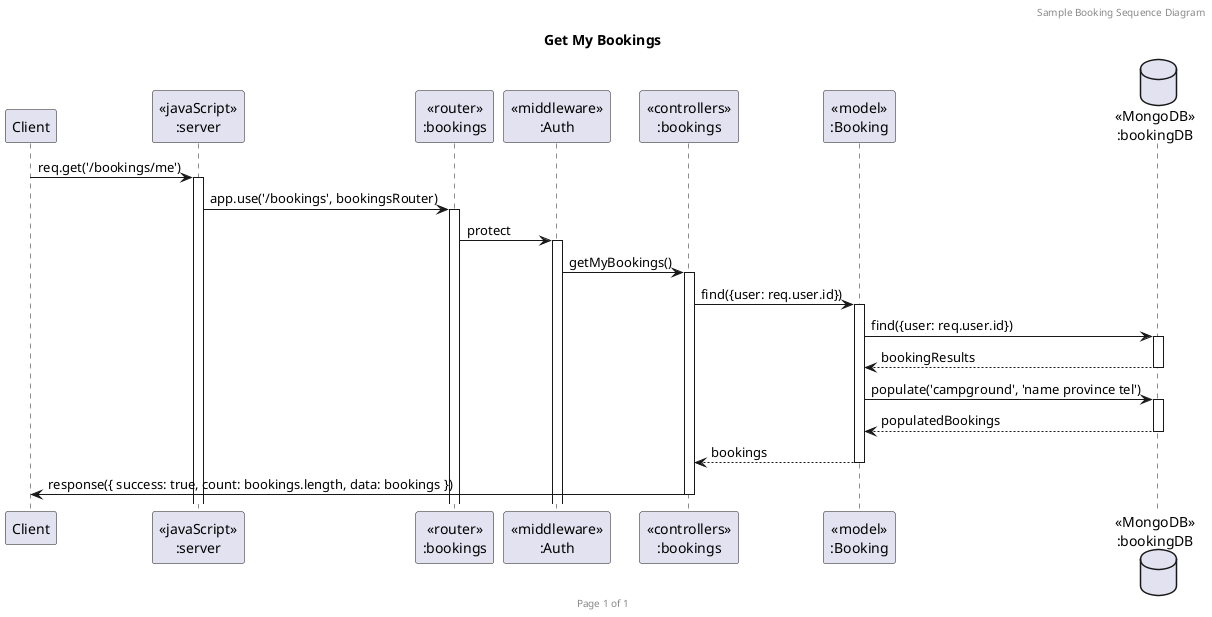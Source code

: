 @startuml Get My Bookings

header Sample Booking Sequence Diagram
footer Page %page% of %lastpage%
title "Get My Bookings"

participant "Client" as client
participant "<<javaScript>>\n:server" as server
participant "<<router>>\n:bookings" as routerBookings
participant "<<middleware>>\n:Auth" as AuthMiddleware
participant "<<controllers>>\n:bookings" as controllersBookings
participant "<<model>>\n:Booking" as modelBooking
database "<<MongoDB>>\n:bookingDB" as BookingDatabase

client->server ++: req.get('/bookings/me')
server->routerBookings ++: app.use('/bookings', bookingsRouter)
routerBookings -> AuthMiddleware ++: protect
AuthMiddleware -> controllersBookings ++: getMyBookings()
controllersBookings -> modelBooking ++: find({user: req.user.id})
modelBooking -> BookingDatabase ++: find({user: req.user.id})
BookingDatabase --> modelBooking --: bookingResults
modelBooking -> BookingDatabase ++: populate('campground', 'name province tel')
BookingDatabase --> modelBooking --: populatedBookings
controllersBookings <-- modelBooking --: bookings
controllersBookings->client --: response({ success: true, count: bookings.length, data: bookings })

@enduml
